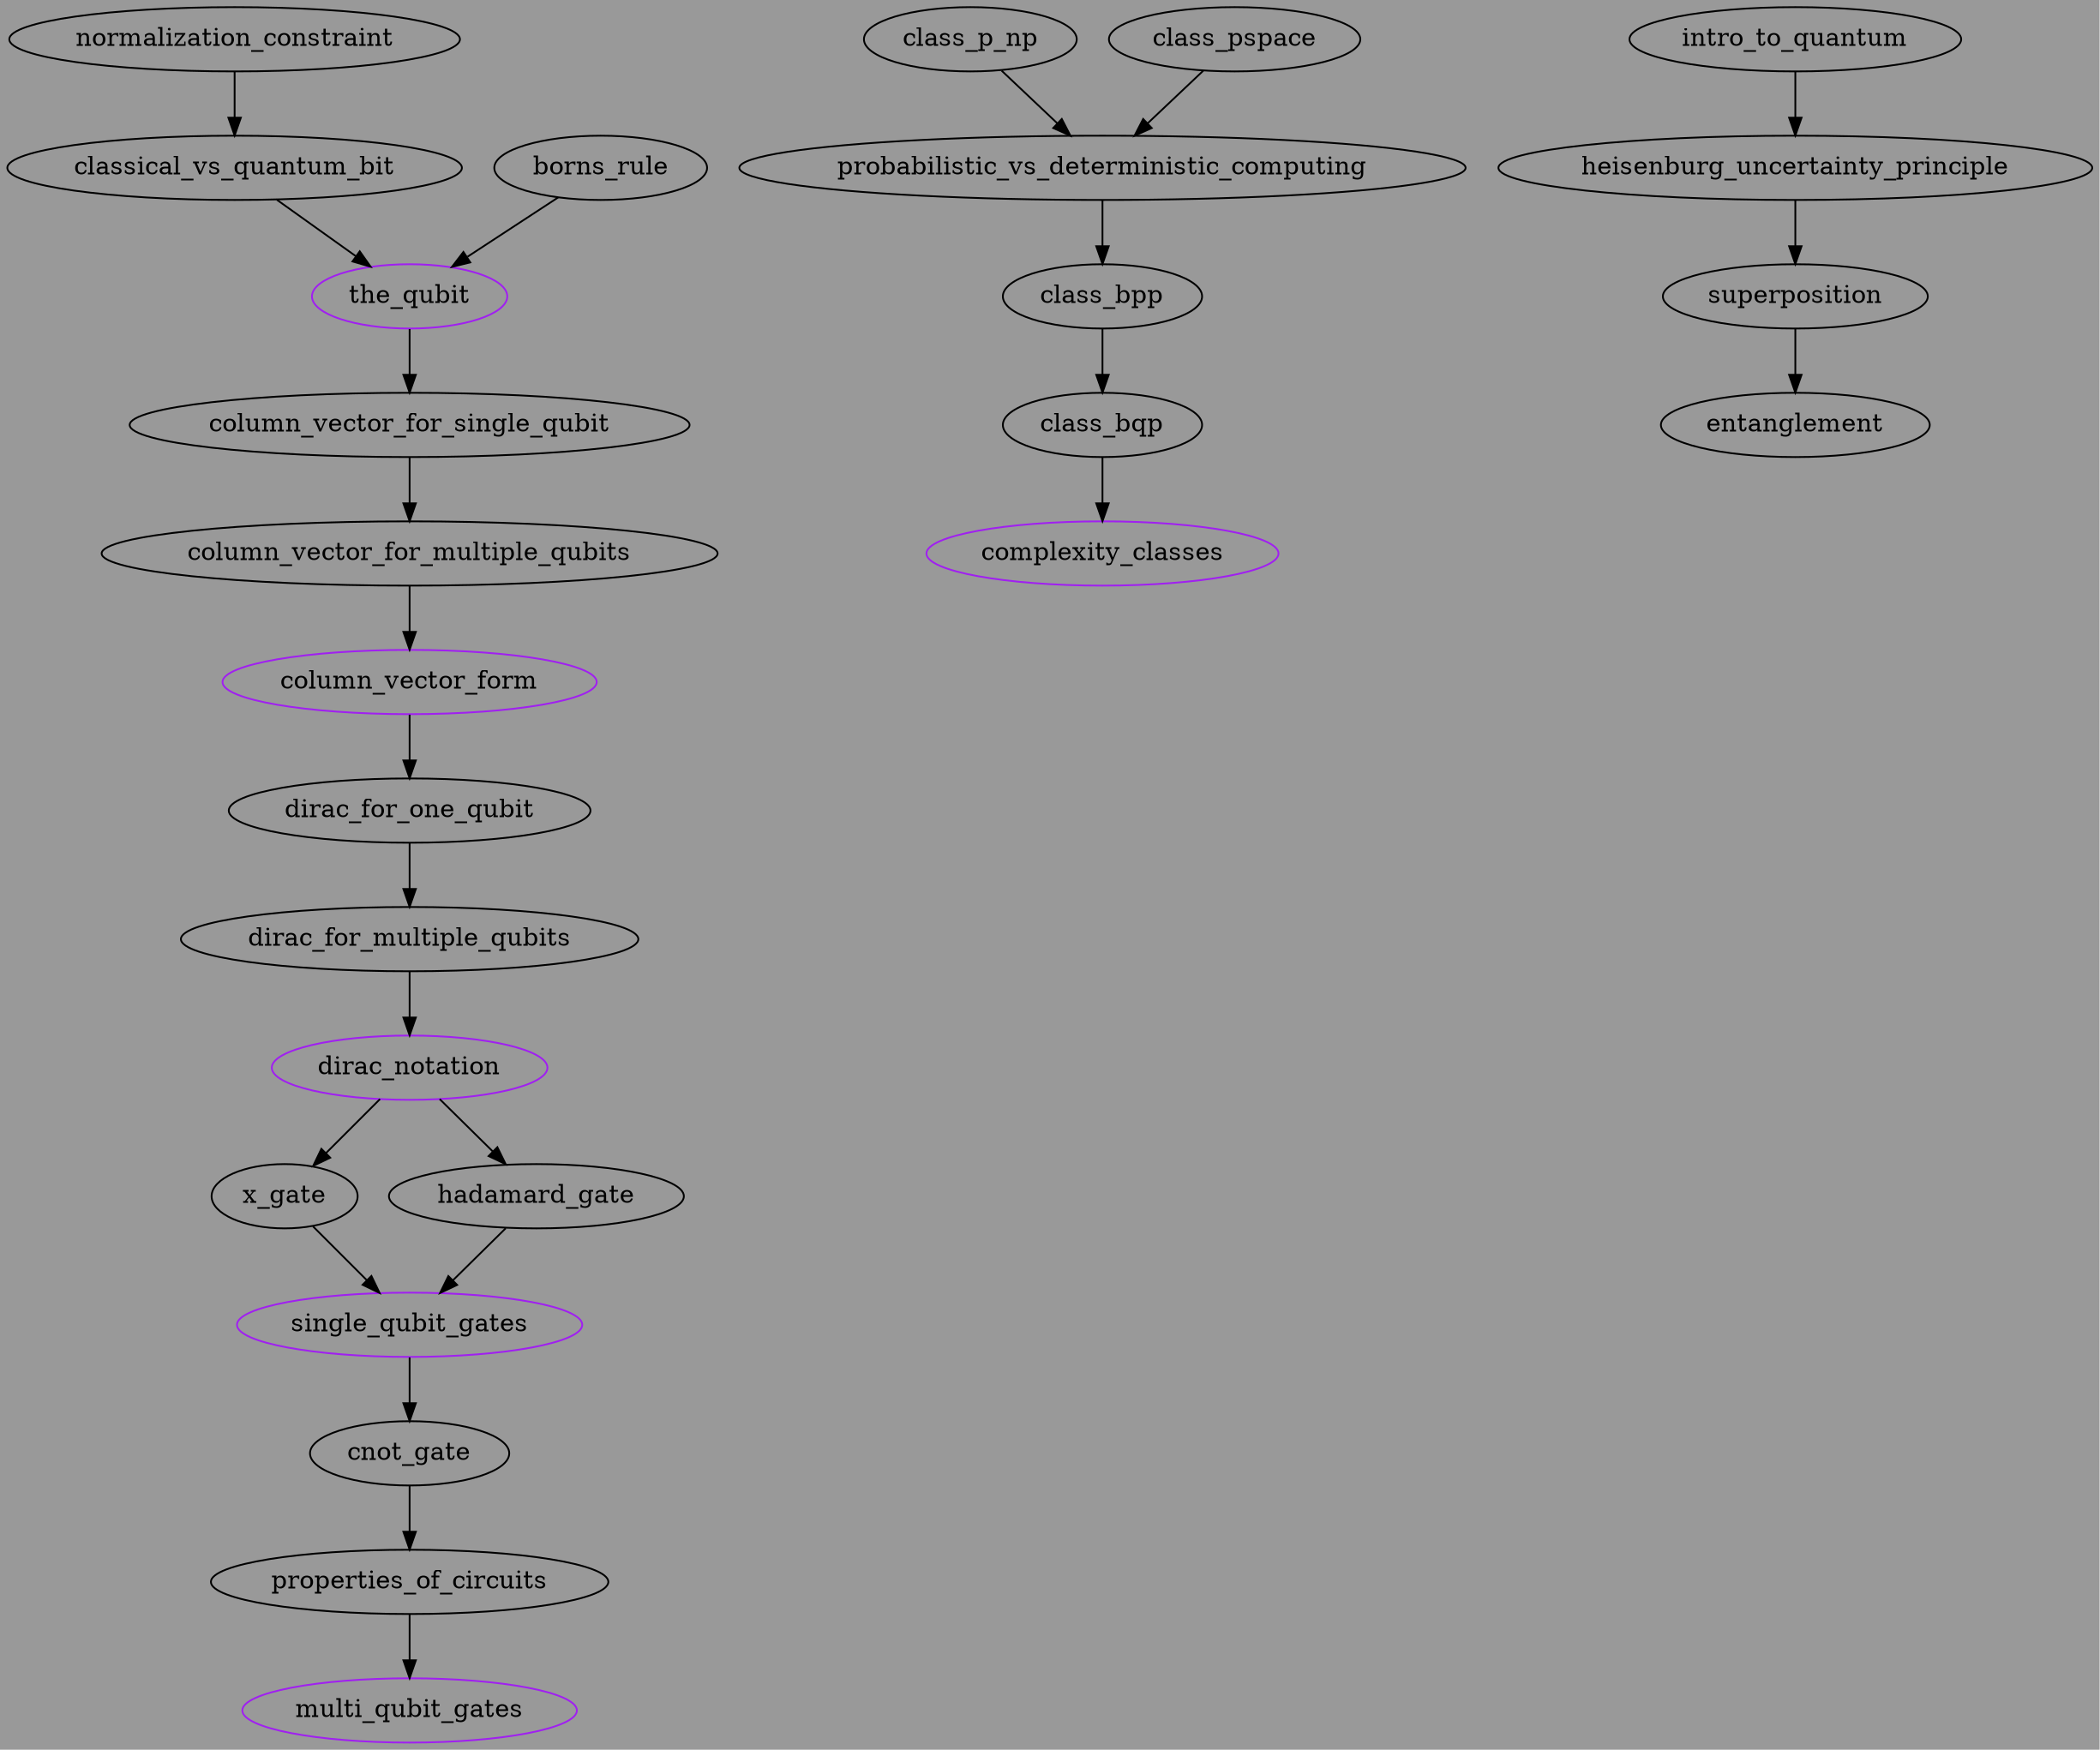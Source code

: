 /*
To compile into a png:
dot -Tpng graph.gv -o graph.png
*/


digraph 
{
	bgcolor="#999999"
	
	// Graph 1: main quantum content
	"dirac_for_multiple_qubits" -> "dirac_notation";
	"dirac_for_one_qubit" -> "dirac_for_multiple_qubits";
	"column_vector_for_multiple_qubits" -> "column_vector_form";
	"column_vector_form" -> "dirac_for_one_qubit";
	"column_vector_for_single_qubit" -> "column_vector_for_multiple_qubits";
	{"classical_vs_quantum_bit" "borns_rule"} -> "the_qubit";
	"the_qubit" -> "column_vector_for_single_qubit";
	"normalization_constraint" -> "classical_vs_quantum_bit";
	"dirac_notation" -> {"x_gate" "hadamard_gate"};
	{"x_gate" "hadamard_gate"} -> "single_qubit_gates";
	"properties_of_circuits" -> "multi_qubit_gates";
	"single_qubit_gates" -> "cnot_gate";
	"cnot_gate" -> "properties_of_circuits";

	// Graph 1 summaries
	"the_qubit"[color="purple"];
	"column_vector_form"[color="purple"];
	"dirac_notation"[color="purple"];
	"single_qubit_gates"[color="purple"];
	"multi_qubit_gates"[color="purple"];

	// Graph 2: complexity classes
	"class_bqp" -> "complexity_classes";
	"class_bpp" -> "class_bqp";
	"probabilistic_vs_deterministic_computing" -> "class_bpp";
	{"class_p_np" "class_pspace"} -> "probabilistic_vs_deterministic_computing";

	// Graph 2 summaries
	"complexity_classes"[color="purple"];

	// Graph 3: quantum weirdness
	"intro_to_quantum" -> "heisenburg_uncertainty_principle";
	"heisenburg_uncertainty_principle" -> "superposition";
	"superposition" -> "entanglement";
}
